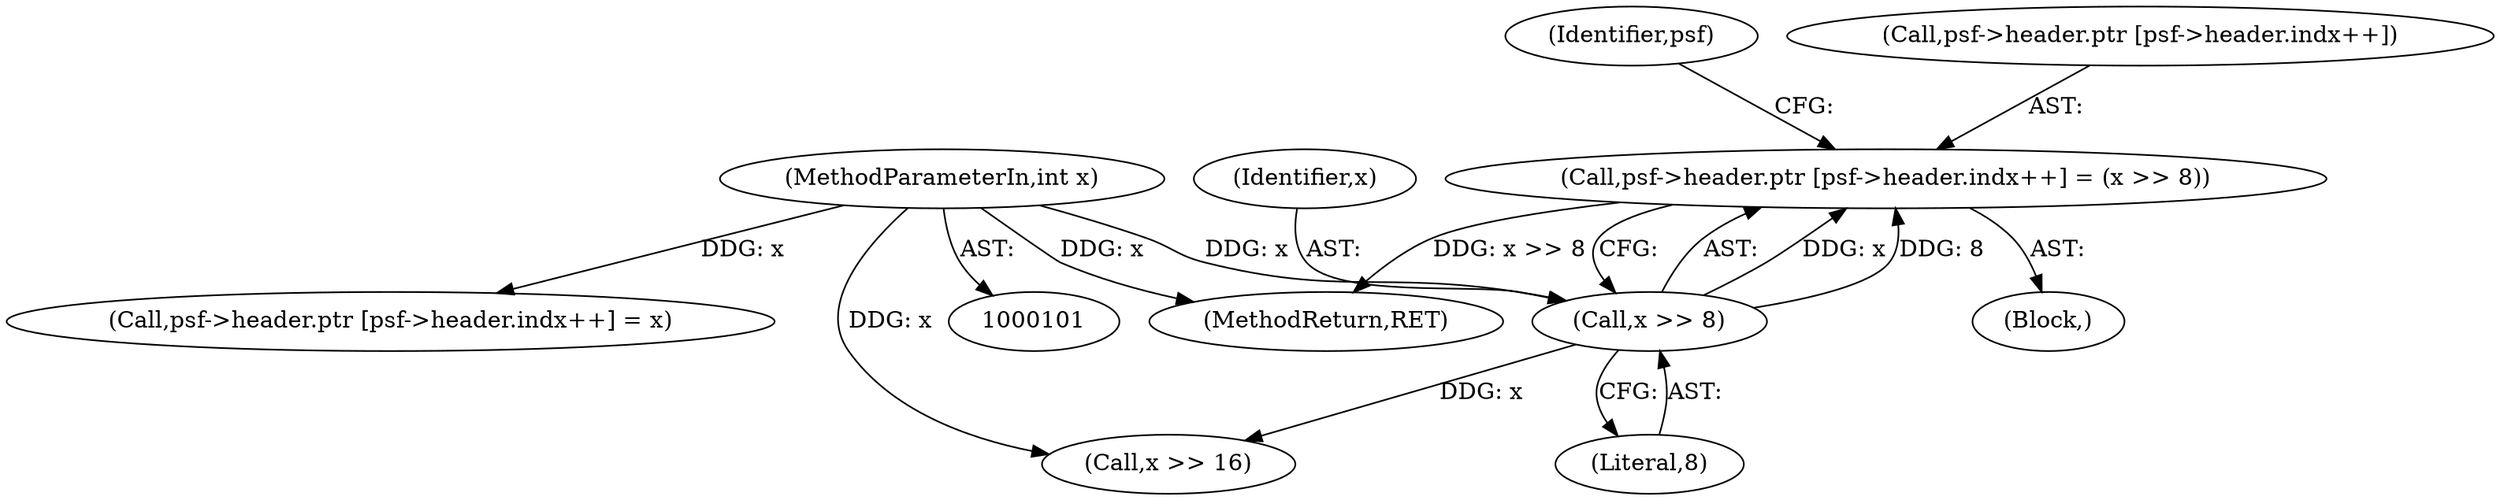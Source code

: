 digraph "0_libsndfile_708e996c87c5fae77b104ccfeb8f6db784c32074_6@array" {
"1000119" [label="(Call,psf->header.ptr [psf->header.indx++] = (x >> 8))"];
"1000132" [label="(Call,x >> 8)"];
"1000103" [label="(MethodParameterIn,int x)"];
"1000104" [label="(Block,)"];
"1000105" [label="(Call,psf->header.ptr [psf->header.indx++] = x)"];
"1000139" [label="(Identifier,psf)"];
"1000132" [label="(Call,x >> 8)"];
"1000119" [label="(Call,psf->header.ptr [psf->header.indx++] = (x >> 8))"];
"1000120" [label="(Call,psf->header.ptr [psf->header.indx++])"];
"1000148" [label="(Call,x >> 16)"];
"1000103" [label="(MethodParameterIn,int x)"];
"1000133" [label="(Identifier,x)"];
"1000134" [label="(Literal,8)"];
"1000151" [label="(MethodReturn,RET)"];
"1000119" -> "1000104"  [label="AST: "];
"1000119" -> "1000132"  [label="CFG: "];
"1000120" -> "1000119"  [label="AST: "];
"1000132" -> "1000119"  [label="AST: "];
"1000139" -> "1000119"  [label="CFG: "];
"1000119" -> "1000151"  [label="DDG: x >> 8"];
"1000132" -> "1000119"  [label="DDG: x"];
"1000132" -> "1000119"  [label="DDG: 8"];
"1000132" -> "1000134"  [label="CFG: "];
"1000133" -> "1000132"  [label="AST: "];
"1000134" -> "1000132"  [label="AST: "];
"1000103" -> "1000132"  [label="DDG: x"];
"1000132" -> "1000148"  [label="DDG: x"];
"1000103" -> "1000101"  [label="AST: "];
"1000103" -> "1000151"  [label="DDG: x"];
"1000103" -> "1000105"  [label="DDG: x"];
"1000103" -> "1000148"  [label="DDG: x"];
}
